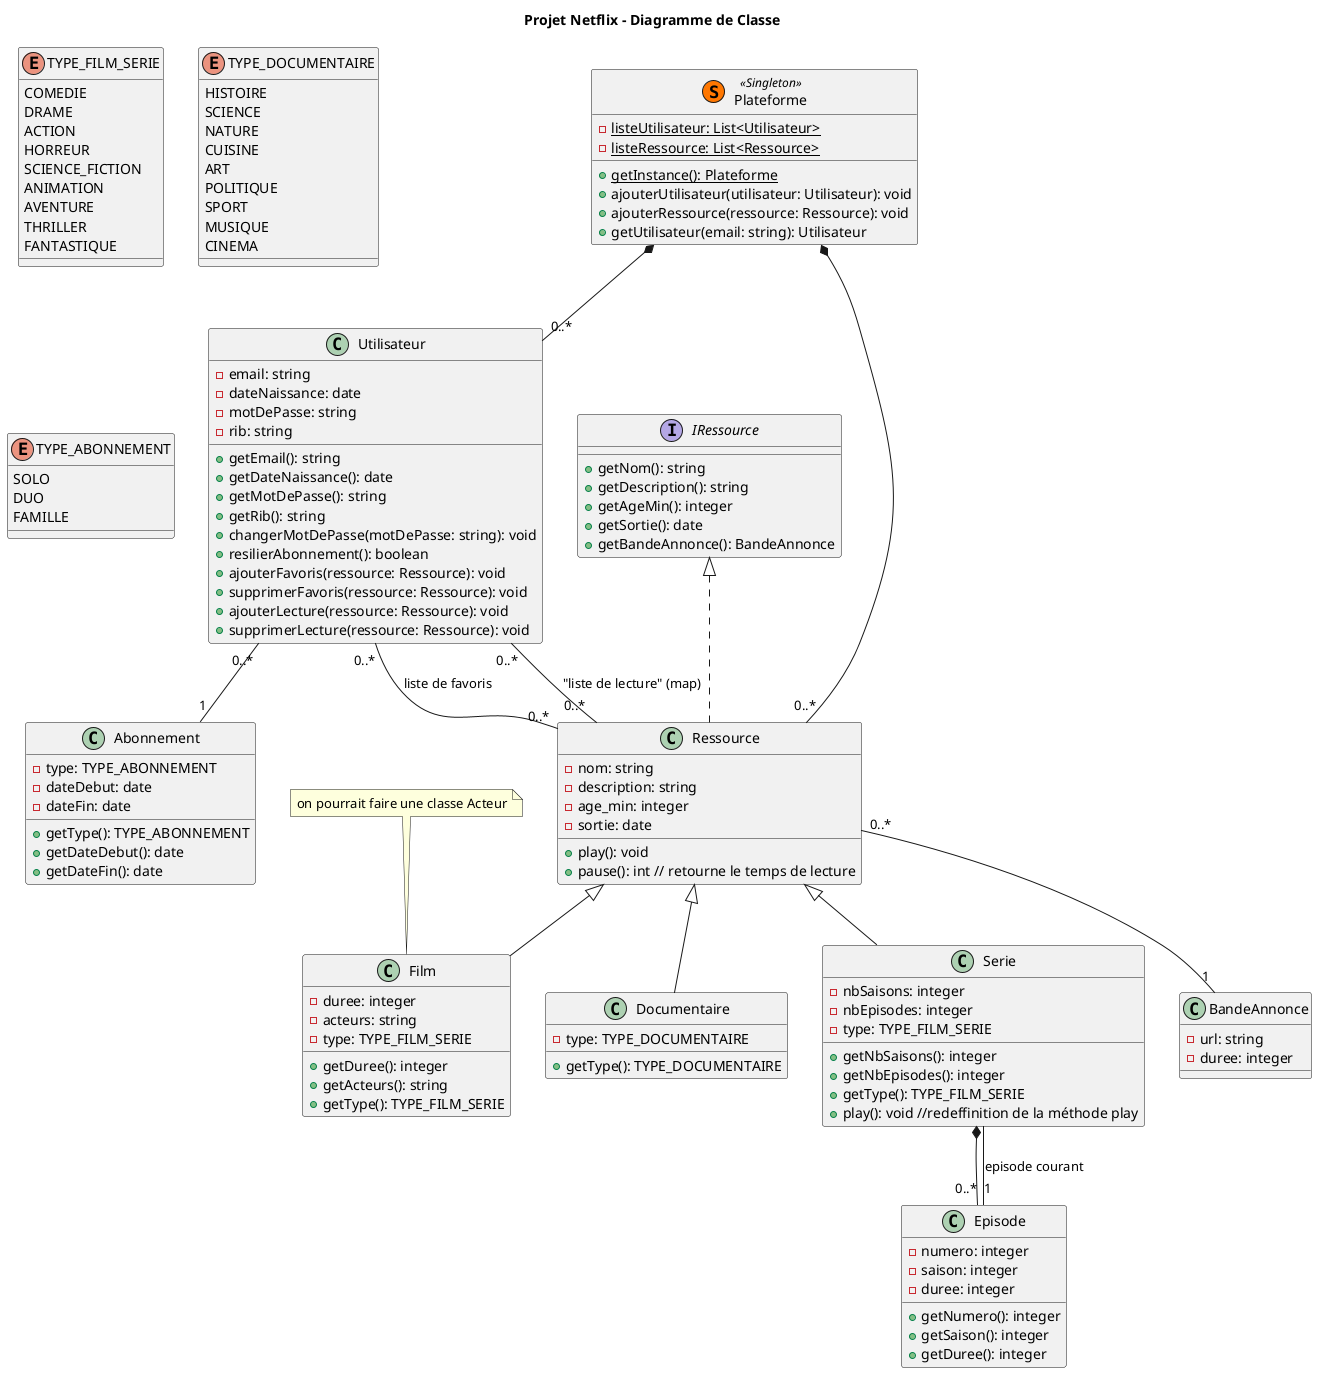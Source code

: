 @startuml

title Projet Netflix - Diagramme de Classe

class Plateforme << (S,#FF7700) Singleton >>{
    {static} - listeUtilisateur: List<Utilisateur>
    {static} - listeRessource: List<Ressource>
    {static} + getInstance(): Plateforme
    + ajouterUtilisateur(utilisateur: Utilisateur): void
    + ajouterRessource(ressource: Ressource): void
    + getUtilisateur(email: string): Utilisateur
}

Plateforme *-- "0..*" Utilisateur
Plateforme *-- "0..*" Ressource

/'
---- Définition des Ressources ----
'/

enum TYPE_FILM_SERIE {
    COMEDIE
    DRAME
    ACTION
    HORREUR
    SCIENCE_FICTION
    ANIMATION
    AVENTURE
    THRILLER
    FANTASTIQUE
}

enum TYPE_DOCUMENTAIRE{
    HISTOIRE
    SCIENCE
    NATURE
    CUISINE
    ART
    POLITIQUE
    SPORT
    MUSIQUE
    CINEMA
}

class BandeAnnonce{
    - url: string
    - duree: integer
}

interface IRessource{
    + getNom(): string
    + getDescription(): string
    + getAgeMin(): integer
    + getSortie(): date
    + getBandeAnnonce(): BandeAnnonce
}

note "on pourrait faire une classe Acteur" as acteur
acteur .. Film

abstract Ressource {
    - nom: string
    - description: string
    - age_min: integer
    - sortie: date
    + play(): void
    + pause(): int // retourne le temps de lecture
}

Ressource "0..*" -- "1" BandeAnnonce
class Ressource implements IRessource

class Film{
    - duree: integer
    - acteurs: string
    - type: TYPE_FILM_SERIE
    + getDuree(): integer
    + getActeurs(): string
    + getType(): TYPE_FILM_SERIE
}

class Documentaire{
    - type: TYPE_DOCUMENTAIRE
    + getType(): TYPE_DOCUMENTAIRE
}

class Serie{
    - nbSaisons: integer
    - nbEpisodes: integer
    - type: TYPE_FILM_SERIE
    + getNbSaisons(): integer
    + getNbEpisodes(): integer
    + getType(): TYPE_FILM_SERIE
    + play(): void //redeffinition de la méthode play
}

class Episode{
    - numero: integer
    - saison: integer
    - duree: integer
    + getNumero(): integer
    + getSaison(): integer
    + getDuree(): integer
}

Serie *-- "0..*" Episode
Serie -- "1" Episode : "episode courant"

class Film extends Ressource
class Documentaire extends Ressource
class Serie extends Ressource

/'
---- Définition des Utilisateurs ----
'/

enum TYPE_ABONNEMENT{
    SOLO
    DUO
    FAMILLE
}

class Abonnement{
    - type: TYPE_ABONNEMENT
    - dateDebut: date
    - dateFin: date
    + getType(): TYPE_ABONNEMENT
    + getDateDebut(): date
    + getDateFin(): date
}

class Utilisateur{
    - email: string
    - dateNaissance: date
    - motDePasse: string
    - rib: string
    + getEmail(): string
    + getDateNaissance(): date
    + getMotDePasse(): string
    + getRib(): string
    + changerMotDePasse(motDePasse: string): void
    + resilierAbonnement(): boolean
    + ajouterFavoris(ressource: Ressource): void
    + supprimerFavoris(ressource: Ressource): void
    + ajouterLecture(ressource: Ressource): void
    + supprimerLecture(ressource: Ressource): void
}

Utilisateur "0..*" -- "0..*" Ressource : "liste de favoris"
Utilisateur "0..*" -- "0..*" Ressource : "liste de lecture" (map)
Utilisateur "0..*" -- "1" Abonnement

@enduml
